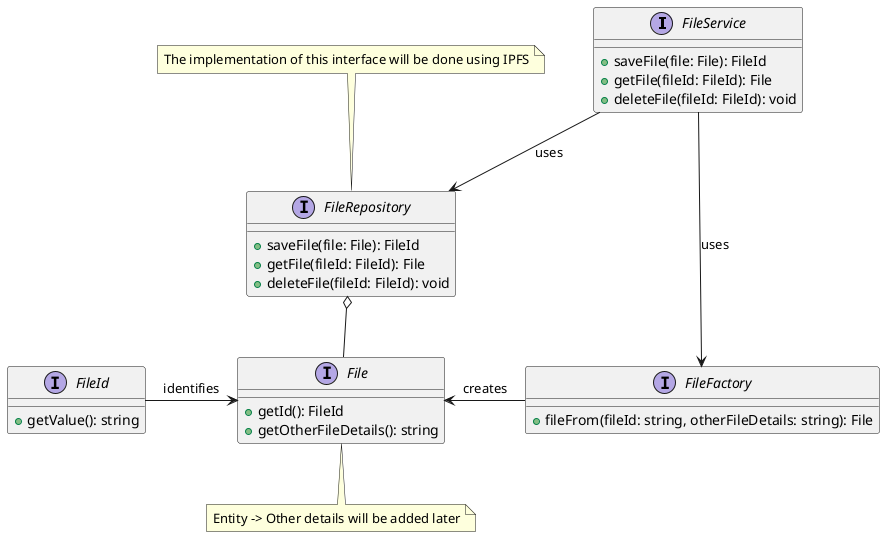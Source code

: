 
@startuml

interface FileService {
  + saveFile(file: File): FileId
  + getFile(fileId: FileId): File
  + deleteFile(fileId: FileId): void
}

FileService --> FileRepository : uses
FileService --> FileFactory : uses

interface FileRepository {
  + saveFile(file: File): FileId
  + getFile(fileId: FileId): File
  + deleteFile(fileId: FileId): void
}
note top of FileRepository : The implementation of this interface will be done using IPFS

FileRepository o-- File

interface FileFactory {
      + fileFrom(fileId: string, otherFileDetails: string): File
}
FileFactory -left-> File : creates

interface File {
    + getId(): FileId
    + getOtherFileDetails(): string
}
note bottom of File : Entity -> Other details will be added later

interface FileId {
    + getValue(): string
}

FileId -right-> File : identifies

@enduml
